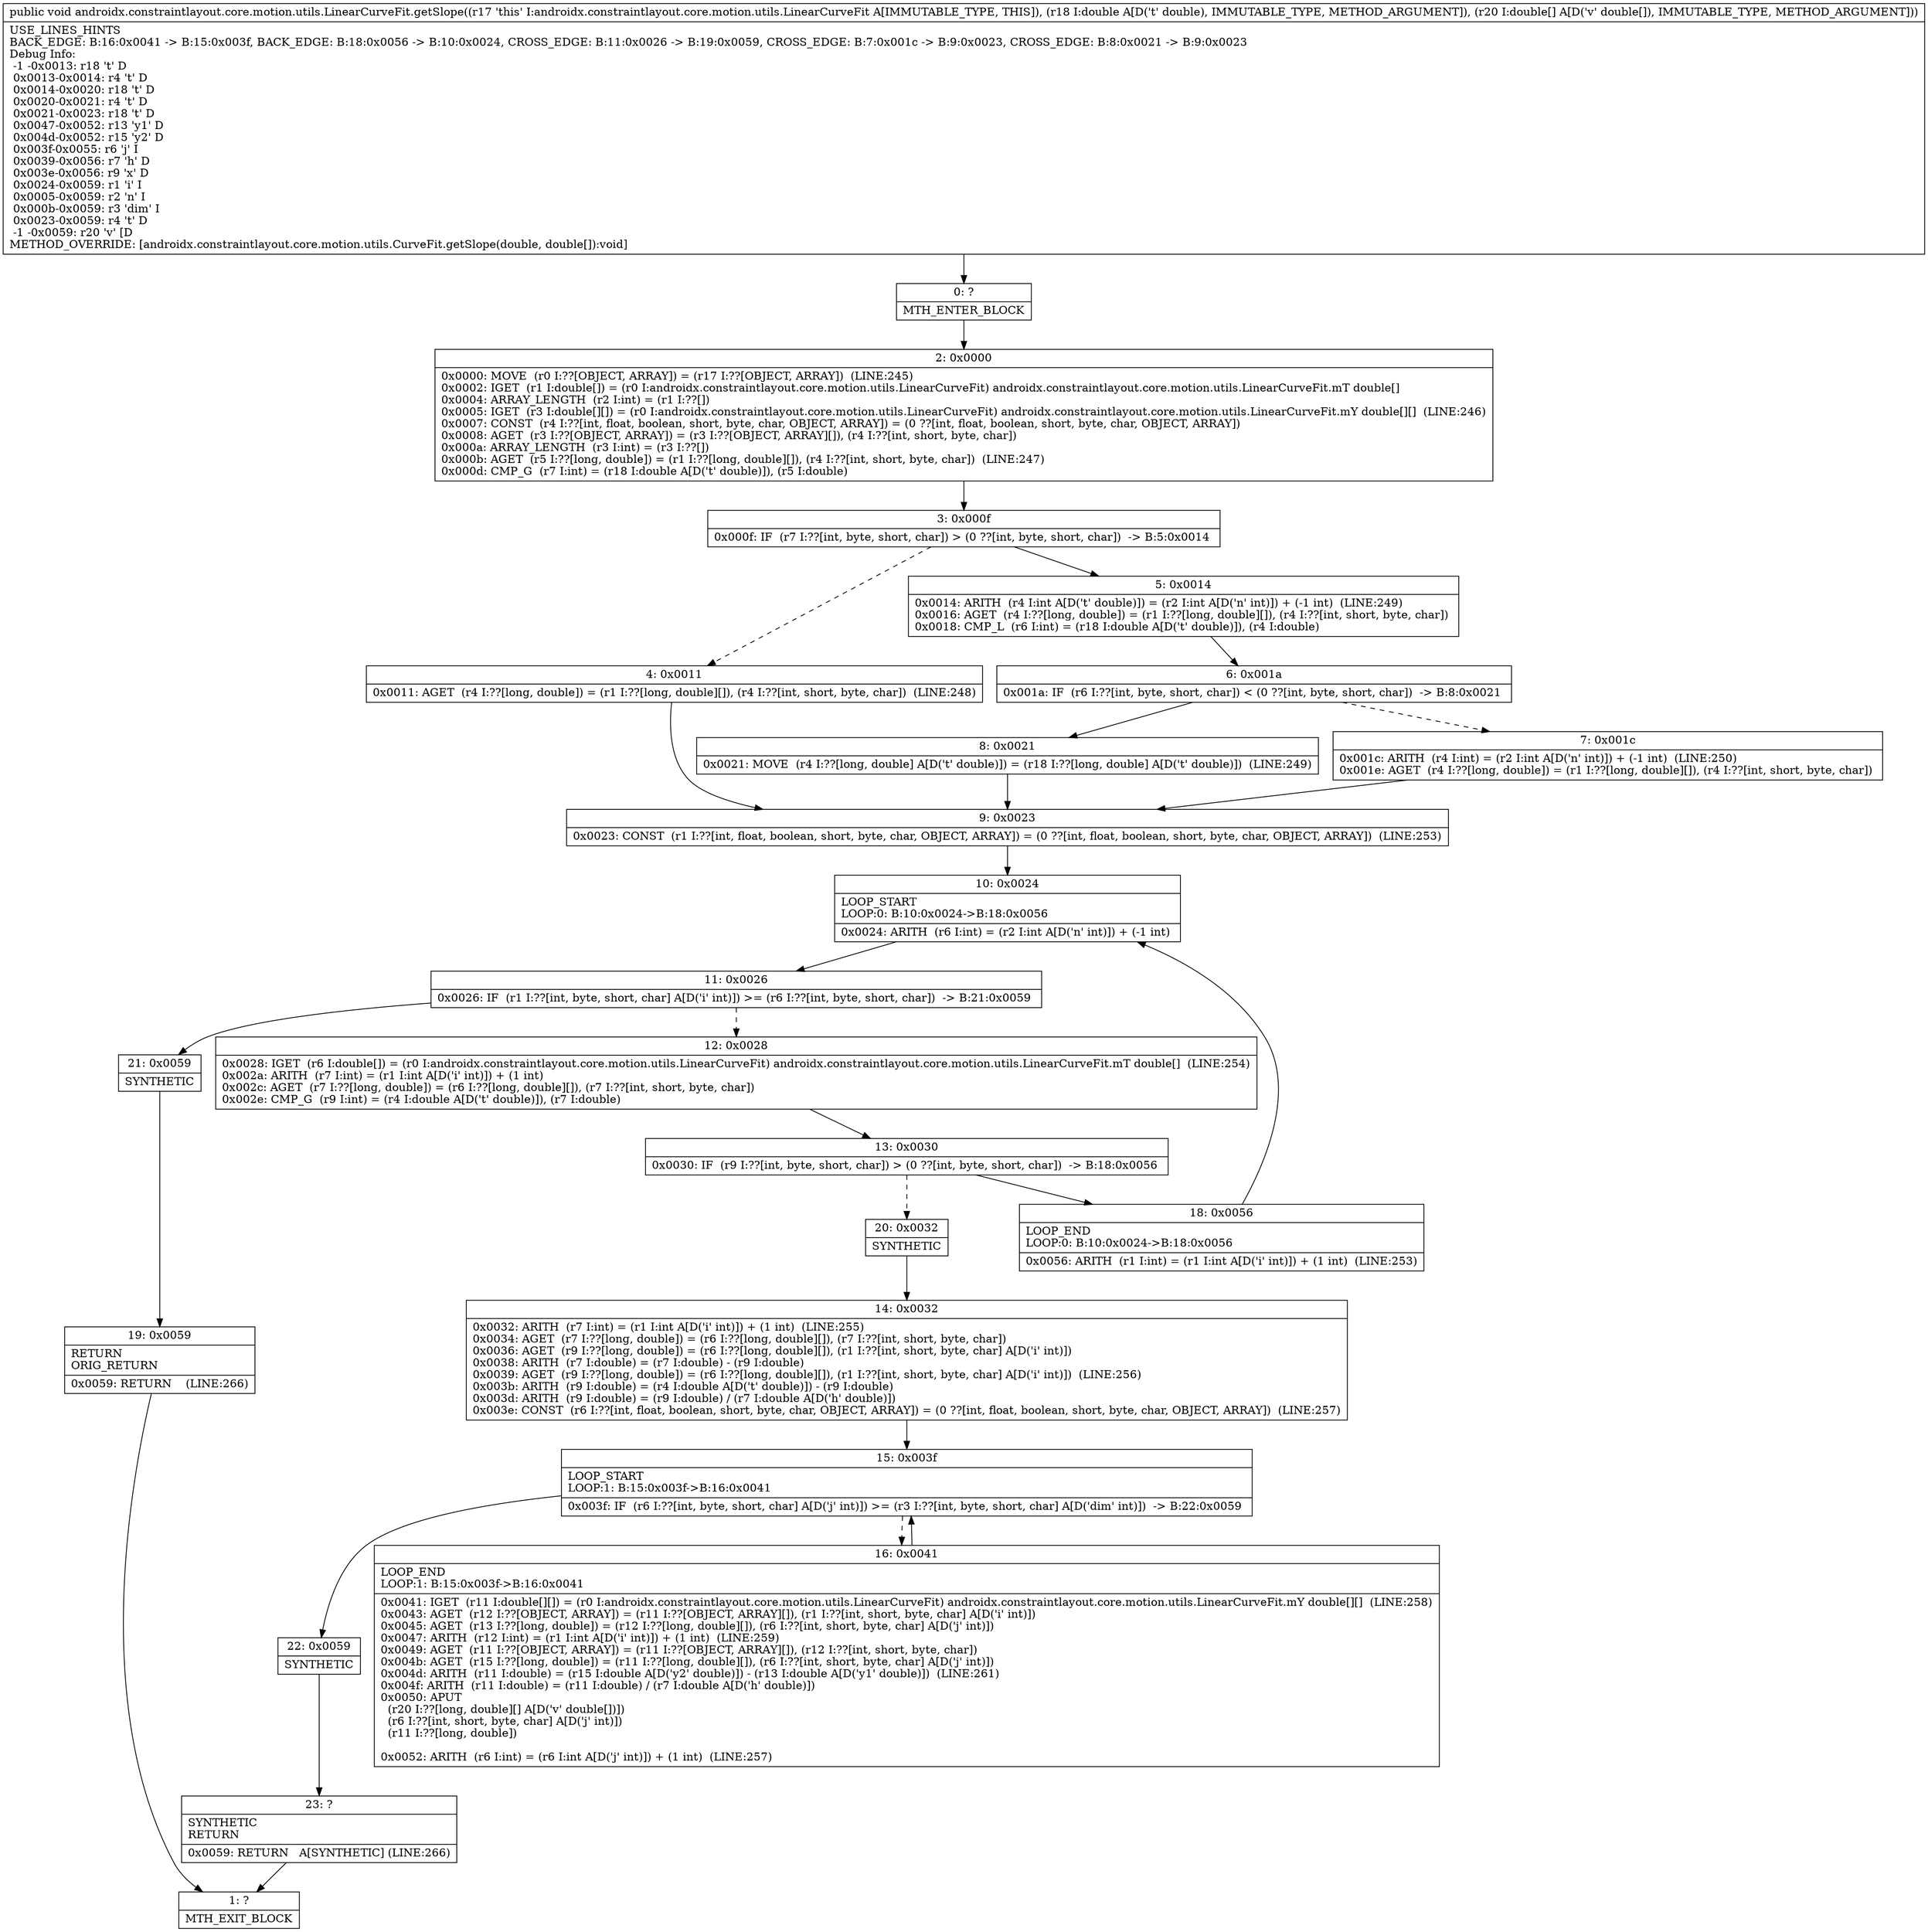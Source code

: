 digraph "CFG forandroidx.constraintlayout.core.motion.utils.LinearCurveFit.getSlope(D[D)V" {
Node_0 [shape=record,label="{0\:\ ?|MTH_ENTER_BLOCK\l}"];
Node_2 [shape=record,label="{2\:\ 0x0000|0x0000: MOVE  (r0 I:??[OBJECT, ARRAY]) = (r17 I:??[OBJECT, ARRAY])  (LINE:245)\l0x0002: IGET  (r1 I:double[]) = (r0 I:androidx.constraintlayout.core.motion.utils.LinearCurveFit) androidx.constraintlayout.core.motion.utils.LinearCurveFit.mT double[] \l0x0004: ARRAY_LENGTH  (r2 I:int) = (r1 I:??[]) \l0x0005: IGET  (r3 I:double[][]) = (r0 I:androidx.constraintlayout.core.motion.utils.LinearCurveFit) androidx.constraintlayout.core.motion.utils.LinearCurveFit.mY double[][]  (LINE:246)\l0x0007: CONST  (r4 I:??[int, float, boolean, short, byte, char, OBJECT, ARRAY]) = (0 ??[int, float, boolean, short, byte, char, OBJECT, ARRAY]) \l0x0008: AGET  (r3 I:??[OBJECT, ARRAY]) = (r3 I:??[OBJECT, ARRAY][]), (r4 I:??[int, short, byte, char]) \l0x000a: ARRAY_LENGTH  (r3 I:int) = (r3 I:??[]) \l0x000b: AGET  (r5 I:??[long, double]) = (r1 I:??[long, double][]), (r4 I:??[int, short, byte, char])  (LINE:247)\l0x000d: CMP_G  (r7 I:int) = (r18 I:double A[D('t' double)]), (r5 I:double) \l}"];
Node_3 [shape=record,label="{3\:\ 0x000f|0x000f: IF  (r7 I:??[int, byte, short, char]) \> (0 ??[int, byte, short, char])  \-\> B:5:0x0014 \l}"];
Node_4 [shape=record,label="{4\:\ 0x0011|0x0011: AGET  (r4 I:??[long, double]) = (r1 I:??[long, double][]), (r4 I:??[int, short, byte, char])  (LINE:248)\l}"];
Node_9 [shape=record,label="{9\:\ 0x0023|0x0023: CONST  (r1 I:??[int, float, boolean, short, byte, char, OBJECT, ARRAY]) = (0 ??[int, float, boolean, short, byte, char, OBJECT, ARRAY])  (LINE:253)\l}"];
Node_10 [shape=record,label="{10\:\ 0x0024|LOOP_START\lLOOP:0: B:10:0x0024\-\>B:18:0x0056\l|0x0024: ARITH  (r6 I:int) = (r2 I:int A[D('n' int)]) + (\-1 int) \l}"];
Node_11 [shape=record,label="{11\:\ 0x0026|0x0026: IF  (r1 I:??[int, byte, short, char] A[D('i' int)]) \>= (r6 I:??[int, byte, short, char])  \-\> B:21:0x0059 \l}"];
Node_12 [shape=record,label="{12\:\ 0x0028|0x0028: IGET  (r6 I:double[]) = (r0 I:androidx.constraintlayout.core.motion.utils.LinearCurveFit) androidx.constraintlayout.core.motion.utils.LinearCurveFit.mT double[]  (LINE:254)\l0x002a: ARITH  (r7 I:int) = (r1 I:int A[D('i' int)]) + (1 int) \l0x002c: AGET  (r7 I:??[long, double]) = (r6 I:??[long, double][]), (r7 I:??[int, short, byte, char]) \l0x002e: CMP_G  (r9 I:int) = (r4 I:double A[D('t' double)]), (r7 I:double) \l}"];
Node_13 [shape=record,label="{13\:\ 0x0030|0x0030: IF  (r9 I:??[int, byte, short, char]) \> (0 ??[int, byte, short, char])  \-\> B:18:0x0056 \l}"];
Node_18 [shape=record,label="{18\:\ 0x0056|LOOP_END\lLOOP:0: B:10:0x0024\-\>B:18:0x0056\l|0x0056: ARITH  (r1 I:int) = (r1 I:int A[D('i' int)]) + (1 int)  (LINE:253)\l}"];
Node_20 [shape=record,label="{20\:\ 0x0032|SYNTHETIC\l}"];
Node_14 [shape=record,label="{14\:\ 0x0032|0x0032: ARITH  (r7 I:int) = (r1 I:int A[D('i' int)]) + (1 int)  (LINE:255)\l0x0034: AGET  (r7 I:??[long, double]) = (r6 I:??[long, double][]), (r7 I:??[int, short, byte, char]) \l0x0036: AGET  (r9 I:??[long, double]) = (r6 I:??[long, double][]), (r1 I:??[int, short, byte, char] A[D('i' int)]) \l0x0038: ARITH  (r7 I:double) = (r7 I:double) \- (r9 I:double) \l0x0039: AGET  (r9 I:??[long, double]) = (r6 I:??[long, double][]), (r1 I:??[int, short, byte, char] A[D('i' int)])  (LINE:256)\l0x003b: ARITH  (r9 I:double) = (r4 I:double A[D('t' double)]) \- (r9 I:double) \l0x003d: ARITH  (r9 I:double) = (r9 I:double) \/ (r7 I:double A[D('h' double)]) \l0x003e: CONST  (r6 I:??[int, float, boolean, short, byte, char, OBJECT, ARRAY]) = (0 ??[int, float, boolean, short, byte, char, OBJECT, ARRAY])  (LINE:257)\l}"];
Node_15 [shape=record,label="{15\:\ 0x003f|LOOP_START\lLOOP:1: B:15:0x003f\-\>B:16:0x0041\l|0x003f: IF  (r6 I:??[int, byte, short, char] A[D('j' int)]) \>= (r3 I:??[int, byte, short, char] A[D('dim' int)])  \-\> B:22:0x0059 \l}"];
Node_16 [shape=record,label="{16\:\ 0x0041|LOOP_END\lLOOP:1: B:15:0x003f\-\>B:16:0x0041\l|0x0041: IGET  (r11 I:double[][]) = (r0 I:androidx.constraintlayout.core.motion.utils.LinearCurveFit) androidx.constraintlayout.core.motion.utils.LinearCurveFit.mY double[][]  (LINE:258)\l0x0043: AGET  (r12 I:??[OBJECT, ARRAY]) = (r11 I:??[OBJECT, ARRAY][]), (r1 I:??[int, short, byte, char] A[D('i' int)]) \l0x0045: AGET  (r13 I:??[long, double]) = (r12 I:??[long, double][]), (r6 I:??[int, short, byte, char] A[D('j' int)]) \l0x0047: ARITH  (r12 I:int) = (r1 I:int A[D('i' int)]) + (1 int)  (LINE:259)\l0x0049: AGET  (r11 I:??[OBJECT, ARRAY]) = (r11 I:??[OBJECT, ARRAY][]), (r12 I:??[int, short, byte, char]) \l0x004b: AGET  (r15 I:??[long, double]) = (r11 I:??[long, double][]), (r6 I:??[int, short, byte, char] A[D('j' int)]) \l0x004d: ARITH  (r11 I:double) = (r15 I:double A[D('y2' double)]) \- (r13 I:double A[D('y1' double)])  (LINE:261)\l0x004f: ARITH  (r11 I:double) = (r11 I:double) \/ (r7 I:double A[D('h' double)]) \l0x0050: APUT  \l  (r20 I:??[long, double][] A[D('v' double[])])\l  (r6 I:??[int, short, byte, char] A[D('j' int)])\l  (r11 I:??[long, double])\l \l0x0052: ARITH  (r6 I:int) = (r6 I:int A[D('j' int)]) + (1 int)  (LINE:257)\l}"];
Node_22 [shape=record,label="{22\:\ 0x0059|SYNTHETIC\l}"];
Node_23 [shape=record,label="{23\:\ ?|SYNTHETIC\lRETURN\l|0x0059: RETURN   A[SYNTHETIC] (LINE:266)\l}"];
Node_1 [shape=record,label="{1\:\ ?|MTH_EXIT_BLOCK\l}"];
Node_21 [shape=record,label="{21\:\ 0x0059|SYNTHETIC\l}"];
Node_19 [shape=record,label="{19\:\ 0x0059|RETURN\lORIG_RETURN\l|0x0059: RETURN    (LINE:266)\l}"];
Node_5 [shape=record,label="{5\:\ 0x0014|0x0014: ARITH  (r4 I:int A[D('t' double)]) = (r2 I:int A[D('n' int)]) + (\-1 int)  (LINE:249)\l0x0016: AGET  (r4 I:??[long, double]) = (r1 I:??[long, double][]), (r4 I:??[int, short, byte, char]) \l0x0018: CMP_L  (r6 I:int) = (r18 I:double A[D('t' double)]), (r4 I:double) \l}"];
Node_6 [shape=record,label="{6\:\ 0x001a|0x001a: IF  (r6 I:??[int, byte, short, char]) \< (0 ??[int, byte, short, char])  \-\> B:8:0x0021 \l}"];
Node_7 [shape=record,label="{7\:\ 0x001c|0x001c: ARITH  (r4 I:int) = (r2 I:int A[D('n' int)]) + (\-1 int)  (LINE:250)\l0x001e: AGET  (r4 I:??[long, double]) = (r1 I:??[long, double][]), (r4 I:??[int, short, byte, char]) \l}"];
Node_8 [shape=record,label="{8\:\ 0x0021|0x0021: MOVE  (r4 I:??[long, double] A[D('t' double)]) = (r18 I:??[long, double] A[D('t' double)])  (LINE:249)\l}"];
MethodNode[shape=record,label="{public void androidx.constraintlayout.core.motion.utils.LinearCurveFit.getSlope((r17 'this' I:androidx.constraintlayout.core.motion.utils.LinearCurveFit A[IMMUTABLE_TYPE, THIS]), (r18 I:double A[D('t' double), IMMUTABLE_TYPE, METHOD_ARGUMENT]), (r20 I:double[] A[D('v' double[]), IMMUTABLE_TYPE, METHOD_ARGUMENT]))  | USE_LINES_HINTS\lBACK_EDGE: B:16:0x0041 \-\> B:15:0x003f, BACK_EDGE: B:18:0x0056 \-\> B:10:0x0024, CROSS_EDGE: B:11:0x0026 \-\> B:19:0x0059, CROSS_EDGE: B:7:0x001c \-\> B:9:0x0023, CROSS_EDGE: B:8:0x0021 \-\> B:9:0x0023\lDebug Info:\l  \-1 \-0x0013: r18 't' D\l  0x0013\-0x0014: r4 't' D\l  0x0014\-0x0020: r18 't' D\l  0x0020\-0x0021: r4 't' D\l  0x0021\-0x0023: r18 't' D\l  0x0047\-0x0052: r13 'y1' D\l  0x004d\-0x0052: r15 'y2' D\l  0x003f\-0x0055: r6 'j' I\l  0x0039\-0x0056: r7 'h' D\l  0x003e\-0x0056: r9 'x' D\l  0x0024\-0x0059: r1 'i' I\l  0x0005\-0x0059: r2 'n' I\l  0x000b\-0x0059: r3 'dim' I\l  0x0023\-0x0059: r4 't' D\l  \-1 \-0x0059: r20 'v' [D\lMETHOD_OVERRIDE: [androidx.constraintlayout.core.motion.utils.CurveFit.getSlope(double, double[]):void]\l}"];
MethodNode -> Node_0;Node_0 -> Node_2;
Node_2 -> Node_3;
Node_3 -> Node_4[style=dashed];
Node_3 -> Node_5;
Node_4 -> Node_9;
Node_9 -> Node_10;
Node_10 -> Node_11;
Node_11 -> Node_12[style=dashed];
Node_11 -> Node_21;
Node_12 -> Node_13;
Node_13 -> Node_18;
Node_13 -> Node_20[style=dashed];
Node_18 -> Node_10;
Node_20 -> Node_14;
Node_14 -> Node_15;
Node_15 -> Node_16[style=dashed];
Node_15 -> Node_22;
Node_16 -> Node_15;
Node_22 -> Node_23;
Node_23 -> Node_1;
Node_21 -> Node_19;
Node_19 -> Node_1;
Node_5 -> Node_6;
Node_6 -> Node_7[style=dashed];
Node_6 -> Node_8;
Node_7 -> Node_9;
Node_8 -> Node_9;
}

